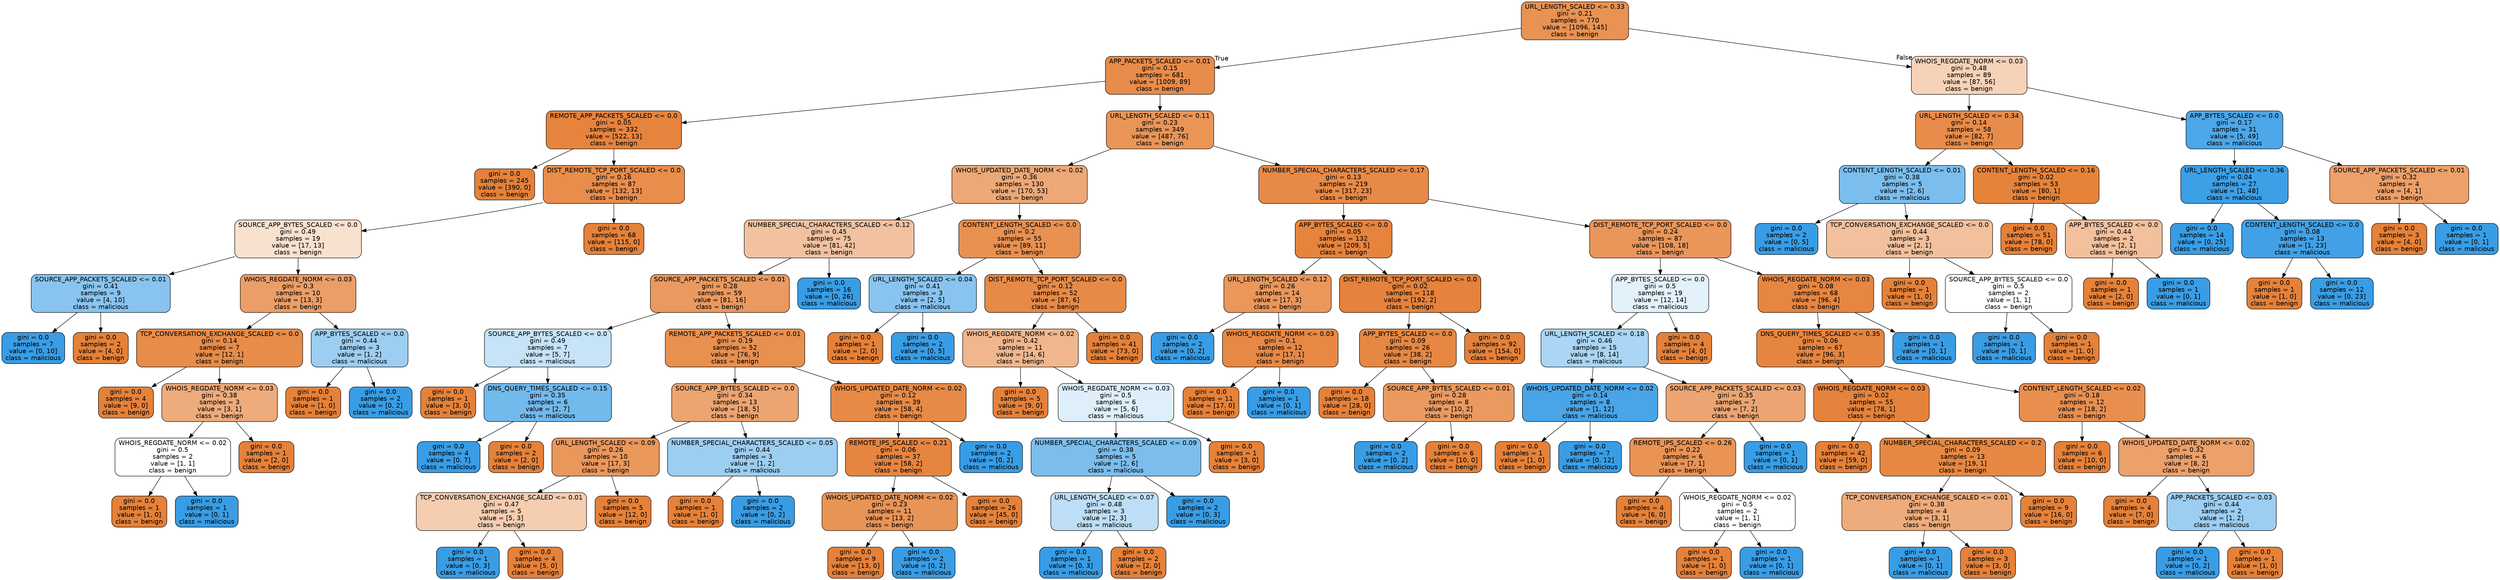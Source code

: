digraph Tree {
node [shape=box, style="filled, rounded", color="black", fontname=helvetica] ;
edge [fontname=helvetica] ;
0 [label="URL_LENGTH_SCALED <= 0.33\ngini = 0.21\nsamples = 770\nvalue = [1096, 145]\nclass = benign", fillcolor="#e89253"] ;
1 [label="APP_PACKETS_SCALED <= 0.01\ngini = 0.15\nsamples = 681\nvalue = [1009, 89]\nclass = benign", fillcolor="#e78c4a"] ;
0 -> 1 [labeldistance=2.5, labelangle=45, headlabel="True"] ;
2 [label="REMOTE_APP_PACKETS_SCALED <= 0.0\ngini = 0.05\nsamples = 332\nvalue = [522, 13]\nclass = benign", fillcolor="#e6843e"] ;
1 -> 2 ;
3 [label="gini = 0.0\nsamples = 245\nvalue = [390, 0]\nclass = benign", fillcolor="#e58139"] ;
2 -> 3 ;
4 [label="DIST_REMOTE_TCP_PORT_SCALED <= 0.0\ngini = 0.16\nsamples = 87\nvalue = [132, 13]\nclass = benign", fillcolor="#e88d4c"] ;
2 -> 4 ;
5 [label="SOURCE_APP_BYTES_SCALED <= 0.0\ngini = 0.49\nsamples = 19\nvalue = [17, 13]\nclass = benign", fillcolor="#f9e1d0"] ;
4 -> 5 ;
6 [label="SOURCE_APP_PACKETS_SCALED <= 0.01\ngini = 0.41\nsamples = 9\nvalue = [4, 10]\nclass = malicious", fillcolor="#88c4ef"] ;
5 -> 6 ;
7 [label="gini = 0.0\nsamples = 7\nvalue = [0, 10]\nclass = malicious", fillcolor="#399de5"] ;
6 -> 7 ;
8 [label="gini = 0.0\nsamples = 2\nvalue = [4, 0]\nclass = benign", fillcolor="#e58139"] ;
6 -> 8 ;
9 [label="WHOIS_REGDATE_NORM <= 0.03\ngini = 0.3\nsamples = 10\nvalue = [13, 3]\nclass = benign", fillcolor="#eb9e67"] ;
5 -> 9 ;
10 [label="TCP_CONVERSATION_EXCHANGE_SCALED <= 0.0\ngini = 0.14\nsamples = 7\nvalue = [12, 1]\nclass = benign", fillcolor="#e78c49"] ;
9 -> 10 ;
11 [label="gini = 0.0\nsamples = 4\nvalue = [9, 0]\nclass = benign", fillcolor="#e58139"] ;
10 -> 11 ;
12 [label="WHOIS_REGDATE_NORM <= 0.03\ngini = 0.38\nsamples = 3\nvalue = [3, 1]\nclass = benign", fillcolor="#eeab7b"] ;
10 -> 12 ;
13 [label="WHOIS_REGDATE_NORM <= 0.02\ngini = 0.5\nsamples = 2\nvalue = [1, 1]\nclass = benign", fillcolor="#ffffff"] ;
12 -> 13 ;
14 [label="gini = 0.0\nsamples = 1\nvalue = [1, 0]\nclass = benign", fillcolor="#e58139"] ;
13 -> 14 ;
15 [label="gini = 0.0\nsamples = 1\nvalue = [0, 1]\nclass = malicious", fillcolor="#399de5"] ;
13 -> 15 ;
16 [label="gini = 0.0\nsamples = 1\nvalue = [2, 0]\nclass = benign", fillcolor="#e58139"] ;
12 -> 16 ;
17 [label="APP_BYTES_SCALED <= 0.0\ngini = 0.44\nsamples = 3\nvalue = [1, 2]\nclass = malicious", fillcolor="#9ccef2"] ;
9 -> 17 ;
18 [label="gini = 0.0\nsamples = 1\nvalue = [1, 0]\nclass = benign", fillcolor="#e58139"] ;
17 -> 18 ;
19 [label="gini = 0.0\nsamples = 2\nvalue = [0, 2]\nclass = malicious", fillcolor="#399de5"] ;
17 -> 19 ;
20 [label="gini = 0.0\nsamples = 68\nvalue = [115, 0]\nclass = benign", fillcolor="#e58139"] ;
4 -> 20 ;
21 [label="URL_LENGTH_SCALED <= 0.11\ngini = 0.23\nsamples = 349\nvalue = [487, 76]\nclass = benign", fillcolor="#e99558"] ;
1 -> 21 ;
22 [label="WHOIS_UPDATED_DATE_NORM <= 0.02\ngini = 0.36\nsamples = 130\nvalue = [170, 53]\nclass = benign", fillcolor="#eda877"] ;
21 -> 22 ;
23 [label="NUMBER_SPECIAL_CHARACTERS_SCALED <= 0.12\ngini = 0.45\nsamples = 75\nvalue = [81, 42]\nclass = benign", fillcolor="#f2c2a0"] ;
22 -> 23 ;
24 [label="SOURCE_APP_PACKETS_SCALED <= 0.01\ngini = 0.28\nsamples = 59\nvalue = [81, 16]\nclass = benign", fillcolor="#ea9a60"] ;
23 -> 24 ;
25 [label="SOURCE_APP_BYTES_SCALED <= 0.0\ngini = 0.49\nsamples = 7\nvalue = [5, 7]\nclass = malicious", fillcolor="#c6e3f8"] ;
24 -> 25 ;
26 [label="gini = 0.0\nsamples = 1\nvalue = [3, 0]\nclass = benign", fillcolor="#e58139"] ;
25 -> 26 ;
27 [label="DNS_QUERY_TIMES_SCALED <= 0.15\ngini = 0.35\nsamples = 6\nvalue = [2, 7]\nclass = malicious", fillcolor="#72b9ec"] ;
25 -> 27 ;
28 [label="gini = 0.0\nsamples = 4\nvalue = [0, 7]\nclass = malicious", fillcolor="#399de5"] ;
27 -> 28 ;
29 [label="gini = 0.0\nsamples = 2\nvalue = [2, 0]\nclass = benign", fillcolor="#e58139"] ;
27 -> 29 ;
30 [label="REMOTE_APP_PACKETS_SCALED <= 0.01\ngini = 0.19\nsamples = 52\nvalue = [76, 9]\nclass = benign", fillcolor="#e89050"] ;
24 -> 30 ;
31 [label="SOURCE_APP_BYTES_SCALED <= 0.0\ngini = 0.34\nsamples = 13\nvalue = [18, 5]\nclass = benign", fillcolor="#eca470"] ;
30 -> 31 ;
32 [label="URL_LENGTH_SCALED <= 0.09\ngini = 0.26\nsamples = 10\nvalue = [17, 3]\nclass = benign", fillcolor="#ea975c"] ;
31 -> 32 ;
33 [label="TCP_CONVERSATION_EXCHANGE_SCALED <= 0.01\ngini = 0.47\nsamples = 5\nvalue = [5, 3]\nclass = benign", fillcolor="#f5cdb0"] ;
32 -> 33 ;
34 [label="gini = 0.0\nsamples = 1\nvalue = [0, 3]\nclass = malicious", fillcolor="#399de5"] ;
33 -> 34 ;
35 [label="gini = 0.0\nsamples = 4\nvalue = [5, 0]\nclass = benign", fillcolor="#e58139"] ;
33 -> 35 ;
36 [label="gini = 0.0\nsamples = 5\nvalue = [12, 0]\nclass = benign", fillcolor="#e58139"] ;
32 -> 36 ;
37 [label="NUMBER_SPECIAL_CHARACTERS_SCALED <= 0.05\ngini = 0.44\nsamples = 3\nvalue = [1, 2]\nclass = malicious", fillcolor="#9ccef2"] ;
31 -> 37 ;
38 [label="gini = 0.0\nsamples = 1\nvalue = [1, 0]\nclass = benign", fillcolor="#e58139"] ;
37 -> 38 ;
39 [label="gini = 0.0\nsamples = 2\nvalue = [0, 2]\nclass = malicious", fillcolor="#399de5"] ;
37 -> 39 ;
40 [label="WHOIS_UPDATED_DATE_NORM <= 0.02\ngini = 0.12\nsamples = 39\nvalue = [58, 4]\nclass = benign", fillcolor="#e78a47"] ;
30 -> 40 ;
41 [label="REMOTE_IPS_SCALED <= 0.21\ngini = 0.06\nsamples = 37\nvalue = [58, 2]\nclass = benign", fillcolor="#e68540"] ;
40 -> 41 ;
42 [label="WHOIS_UPDATED_DATE_NORM <= 0.02\ngini = 0.23\nsamples = 11\nvalue = [13, 2]\nclass = benign", fillcolor="#e99457"] ;
41 -> 42 ;
43 [label="gini = 0.0\nsamples = 9\nvalue = [13, 0]\nclass = benign", fillcolor="#e58139"] ;
42 -> 43 ;
44 [label="gini = 0.0\nsamples = 2\nvalue = [0, 2]\nclass = malicious", fillcolor="#399de5"] ;
42 -> 44 ;
45 [label="gini = 0.0\nsamples = 26\nvalue = [45, 0]\nclass = benign", fillcolor="#e58139"] ;
41 -> 45 ;
46 [label="gini = 0.0\nsamples = 2\nvalue = [0, 2]\nclass = malicious", fillcolor="#399de5"] ;
40 -> 46 ;
47 [label="gini = 0.0\nsamples = 16\nvalue = [0, 26]\nclass = malicious", fillcolor="#399de5"] ;
23 -> 47 ;
48 [label="CONTENT_LENGTH_SCALED <= 0.0\ngini = 0.2\nsamples = 55\nvalue = [89, 11]\nclass = benign", fillcolor="#e89151"] ;
22 -> 48 ;
49 [label="URL_LENGTH_SCALED <= 0.04\ngini = 0.41\nsamples = 3\nvalue = [2, 5]\nclass = malicious", fillcolor="#88c4ef"] ;
48 -> 49 ;
50 [label="gini = 0.0\nsamples = 1\nvalue = [2, 0]\nclass = benign", fillcolor="#e58139"] ;
49 -> 50 ;
51 [label="gini = 0.0\nsamples = 2\nvalue = [0, 5]\nclass = malicious", fillcolor="#399de5"] ;
49 -> 51 ;
52 [label="DIST_REMOTE_TCP_PORT_SCALED <= 0.0\ngini = 0.12\nsamples = 52\nvalue = [87, 6]\nclass = benign", fillcolor="#e78a47"] ;
48 -> 52 ;
53 [label="WHOIS_REGDATE_NORM <= 0.02\ngini = 0.42\nsamples = 11\nvalue = [14, 6]\nclass = benign", fillcolor="#f0b78e"] ;
52 -> 53 ;
54 [label="gini = 0.0\nsamples = 5\nvalue = [9, 0]\nclass = benign", fillcolor="#e58139"] ;
53 -> 54 ;
55 [label="WHOIS_REGDATE_NORM <= 0.03\ngini = 0.5\nsamples = 6\nvalue = [5, 6]\nclass = malicious", fillcolor="#deeffb"] ;
53 -> 55 ;
56 [label="NUMBER_SPECIAL_CHARACTERS_SCALED <= 0.09\ngini = 0.38\nsamples = 5\nvalue = [2, 6]\nclass = malicious", fillcolor="#7bbeee"] ;
55 -> 56 ;
57 [label="URL_LENGTH_SCALED <= 0.07\ngini = 0.48\nsamples = 3\nvalue = [2, 3]\nclass = malicious", fillcolor="#bddef6"] ;
56 -> 57 ;
58 [label="gini = 0.0\nsamples = 1\nvalue = [0, 3]\nclass = malicious", fillcolor="#399de5"] ;
57 -> 58 ;
59 [label="gini = 0.0\nsamples = 2\nvalue = [2, 0]\nclass = benign", fillcolor="#e58139"] ;
57 -> 59 ;
60 [label="gini = 0.0\nsamples = 2\nvalue = [0, 3]\nclass = malicious", fillcolor="#399de5"] ;
56 -> 60 ;
61 [label="gini = 0.0\nsamples = 1\nvalue = [3, 0]\nclass = benign", fillcolor="#e58139"] ;
55 -> 61 ;
62 [label="gini = 0.0\nsamples = 41\nvalue = [73, 0]\nclass = benign", fillcolor="#e58139"] ;
52 -> 62 ;
63 [label="NUMBER_SPECIAL_CHARACTERS_SCALED <= 0.17\ngini = 0.13\nsamples = 219\nvalue = [317, 23]\nclass = benign", fillcolor="#e78a47"] ;
21 -> 63 ;
64 [label="APP_BYTES_SCALED <= 0.0\ngini = 0.05\nsamples = 132\nvalue = [209, 5]\nclass = benign", fillcolor="#e6843e"] ;
63 -> 64 ;
65 [label="URL_LENGTH_SCALED <= 0.12\ngini = 0.26\nsamples = 14\nvalue = [17, 3]\nclass = benign", fillcolor="#ea975c"] ;
64 -> 65 ;
66 [label="gini = 0.0\nsamples = 2\nvalue = [0, 2]\nclass = malicious", fillcolor="#399de5"] ;
65 -> 66 ;
67 [label="WHOIS_REGDATE_NORM <= 0.03\ngini = 0.1\nsamples = 12\nvalue = [17, 1]\nclass = benign", fillcolor="#e78845"] ;
65 -> 67 ;
68 [label="gini = 0.0\nsamples = 11\nvalue = [17, 0]\nclass = benign", fillcolor="#e58139"] ;
67 -> 68 ;
69 [label="gini = 0.0\nsamples = 1\nvalue = [0, 1]\nclass = malicious", fillcolor="#399de5"] ;
67 -> 69 ;
70 [label="DIST_REMOTE_TCP_PORT_SCALED <= 0.0\ngini = 0.02\nsamples = 118\nvalue = [192, 2]\nclass = benign", fillcolor="#e5823b"] ;
64 -> 70 ;
71 [label="APP_BYTES_SCALED <= 0.0\ngini = 0.09\nsamples = 26\nvalue = [38, 2]\nclass = benign", fillcolor="#e68843"] ;
70 -> 71 ;
72 [label="gini = 0.0\nsamples = 18\nvalue = [28, 0]\nclass = benign", fillcolor="#e58139"] ;
71 -> 72 ;
73 [label="SOURCE_APP_BYTES_SCALED <= 0.01\ngini = 0.28\nsamples = 8\nvalue = [10, 2]\nclass = benign", fillcolor="#ea9a61"] ;
71 -> 73 ;
74 [label="gini = 0.0\nsamples = 2\nvalue = [0, 2]\nclass = malicious", fillcolor="#399de5"] ;
73 -> 74 ;
75 [label="gini = 0.0\nsamples = 6\nvalue = [10, 0]\nclass = benign", fillcolor="#e58139"] ;
73 -> 75 ;
76 [label="gini = 0.0\nsamples = 92\nvalue = [154, 0]\nclass = benign", fillcolor="#e58139"] ;
70 -> 76 ;
77 [label="DIST_REMOTE_TCP_PORT_SCALED <= 0.0\ngini = 0.24\nsamples = 87\nvalue = [108, 18]\nclass = benign", fillcolor="#e9965a"] ;
63 -> 77 ;
78 [label="APP_BYTES_SCALED <= 0.0\ngini = 0.5\nsamples = 19\nvalue = [12, 14]\nclass = malicious", fillcolor="#e3f1fb"] ;
77 -> 78 ;
79 [label="URL_LENGTH_SCALED <= 0.18\ngini = 0.46\nsamples = 15\nvalue = [8, 14]\nclass = malicious", fillcolor="#aad5f4"] ;
78 -> 79 ;
80 [label="WHOIS_UPDATED_DATE_NORM <= 0.02\ngini = 0.14\nsamples = 8\nvalue = [1, 12]\nclass = malicious", fillcolor="#49a5e7"] ;
79 -> 80 ;
81 [label="gini = 0.0\nsamples = 1\nvalue = [1, 0]\nclass = benign", fillcolor="#e58139"] ;
80 -> 81 ;
82 [label="gini = 0.0\nsamples = 7\nvalue = [0, 12]\nclass = malicious", fillcolor="#399de5"] ;
80 -> 82 ;
83 [label="SOURCE_APP_PACKETS_SCALED <= 0.03\ngini = 0.35\nsamples = 7\nvalue = [7, 2]\nclass = benign", fillcolor="#eca572"] ;
79 -> 83 ;
84 [label="REMOTE_IPS_SCALED <= 0.26\ngini = 0.22\nsamples = 6\nvalue = [7, 1]\nclass = benign", fillcolor="#e99355"] ;
83 -> 84 ;
85 [label="gini = 0.0\nsamples = 4\nvalue = [6, 0]\nclass = benign", fillcolor="#e58139"] ;
84 -> 85 ;
86 [label="WHOIS_REGDATE_NORM <= 0.02\ngini = 0.5\nsamples = 2\nvalue = [1, 1]\nclass = benign", fillcolor="#ffffff"] ;
84 -> 86 ;
87 [label="gini = 0.0\nsamples = 1\nvalue = [1, 0]\nclass = benign", fillcolor="#e58139"] ;
86 -> 87 ;
88 [label="gini = 0.0\nsamples = 1\nvalue = [0, 1]\nclass = malicious", fillcolor="#399de5"] ;
86 -> 88 ;
89 [label="gini = 0.0\nsamples = 1\nvalue = [0, 1]\nclass = malicious", fillcolor="#399de5"] ;
83 -> 89 ;
90 [label="gini = 0.0\nsamples = 4\nvalue = [4, 0]\nclass = benign", fillcolor="#e58139"] ;
78 -> 90 ;
91 [label="WHOIS_REGDATE_NORM <= 0.03\ngini = 0.08\nsamples = 68\nvalue = [96, 4]\nclass = benign", fillcolor="#e68641"] ;
77 -> 91 ;
92 [label="DNS_QUERY_TIMES_SCALED <= 0.35\ngini = 0.06\nsamples = 67\nvalue = [96, 3]\nclass = benign", fillcolor="#e6853f"] ;
91 -> 92 ;
93 [label="WHOIS_REGDATE_NORM <= 0.03\ngini = 0.02\nsamples = 55\nvalue = [78, 1]\nclass = benign", fillcolor="#e5833c"] ;
92 -> 93 ;
94 [label="gini = 0.0\nsamples = 42\nvalue = [59, 0]\nclass = benign", fillcolor="#e58139"] ;
93 -> 94 ;
95 [label="NUMBER_SPECIAL_CHARACTERS_SCALED <= 0.2\ngini = 0.09\nsamples = 13\nvalue = [19, 1]\nclass = benign", fillcolor="#e68843"] ;
93 -> 95 ;
96 [label="TCP_CONVERSATION_EXCHANGE_SCALED <= 0.01\ngini = 0.38\nsamples = 4\nvalue = [3, 1]\nclass = benign", fillcolor="#eeab7b"] ;
95 -> 96 ;
97 [label="gini = 0.0\nsamples = 1\nvalue = [0, 1]\nclass = malicious", fillcolor="#399de5"] ;
96 -> 97 ;
98 [label="gini = 0.0\nsamples = 3\nvalue = [3, 0]\nclass = benign", fillcolor="#e58139"] ;
96 -> 98 ;
99 [label="gini = 0.0\nsamples = 9\nvalue = [16, 0]\nclass = benign", fillcolor="#e58139"] ;
95 -> 99 ;
100 [label="CONTENT_LENGTH_SCALED <= 0.02\ngini = 0.18\nsamples = 12\nvalue = [18, 2]\nclass = benign", fillcolor="#e88f4f"] ;
92 -> 100 ;
101 [label="gini = 0.0\nsamples = 6\nvalue = [10, 0]\nclass = benign", fillcolor="#e58139"] ;
100 -> 101 ;
102 [label="WHOIS_UPDATED_DATE_NORM <= 0.02\ngini = 0.32\nsamples = 6\nvalue = [8, 2]\nclass = benign", fillcolor="#eca06a"] ;
100 -> 102 ;
103 [label="gini = 0.0\nsamples = 4\nvalue = [7, 0]\nclass = benign", fillcolor="#e58139"] ;
102 -> 103 ;
104 [label="APP_PACKETS_SCALED <= 0.03\ngini = 0.44\nsamples = 2\nvalue = [1, 2]\nclass = malicious", fillcolor="#9ccef2"] ;
102 -> 104 ;
105 [label="gini = 0.0\nsamples = 1\nvalue = [0, 2]\nclass = malicious", fillcolor="#399de5"] ;
104 -> 105 ;
106 [label="gini = 0.0\nsamples = 1\nvalue = [1, 0]\nclass = benign", fillcolor="#e58139"] ;
104 -> 106 ;
107 [label="gini = 0.0\nsamples = 1\nvalue = [0, 1]\nclass = malicious", fillcolor="#399de5"] ;
91 -> 107 ;
108 [label="WHOIS_REGDATE_NORM <= 0.03\ngini = 0.48\nsamples = 89\nvalue = [87, 56]\nclass = benign", fillcolor="#f6d2b8"] ;
0 -> 108 [labeldistance=2.5, labelangle=-45, headlabel="False"] ;
109 [label="URL_LENGTH_SCALED <= 0.34\ngini = 0.14\nsamples = 58\nvalue = [82, 7]\nclass = benign", fillcolor="#e78c4a"] ;
108 -> 109 ;
110 [label="CONTENT_LENGTH_SCALED <= 0.01\ngini = 0.38\nsamples = 5\nvalue = [2, 6]\nclass = malicious", fillcolor="#7bbeee"] ;
109 -> 110 ;
111 [label="gini = 0.0\nsamples = 2\nvalue = [0, 5]\nclass = malicious", fillcolor="#399de5"] ;
110 -> 111 ;
112 [label="TCP_CONVERSATION_EXCHANGE_SCALED <= 0.0\ngini = 0.44\nsamples = 3\nvalue = [2, 1]\nclass = benign", fillcolor="#f2c09c"] ;
110 -> 112 ;
113 [label="gini = 0.0\nsamples = 1\nvalue = [1, 0]\nclass = benign", fillcolor="#e58139"] ;
112 -> 113 ;
114 [label="SOURCE_APP_BYTES_SCALED <= 0.0\ngini = 0.5\nsamples = 2\nvalue = [1, 1]\nclass = benign", fillcolor="#ffffff"] ;
112 -> 114 ;
115 [label="gini = 0.0\nsamples = 1\nvalue = [0, 1]\nclass = malicious", fillcolor="#399de5"] ;
114 -> 115 ;
116 [label="gini = 0.0\nsamples = 1\nvalue = [1, 0]\nclass = benign", fillcolor="#e58139"] ;
114 -> 116 ;
117 [label="CONTENT_LENGTH_SCALED <= 0.16\ngini = 0.02\nsamples = 53\nvalue = [80, 1]\nclass = benign", fillcolor="#e5833b"] ;
109 -> 117 ;
118 [label="gini = 0.0\nsamples = 51\nvalue = [78, 0]\nclass = benign", fillcolor="#e58139"] ;
117 -> 118 ;
119 [label="APP_BYTES_SCALED <= 0.0\ngini = 0.44\nsamples = 2\nvalue = [2, 1]\nclass = benign", fillcolor="#f2c09c"] ;
117 -> 119 ;
120 [label="gini = 0.0\nsamples = 1\nvalue = [2, 0]\nclass = benign", fillcolor="#e58139"] ;
119 -> 120 ;
121 [label="gini = 0.0\nsamples = 1\nvalue = [0, 1]\nclass = malicious", fillcolor="#399de5"] ;
119 -> 121 ;
122 [label="APP_BYTES_SCALED <= 0.0\ngini = 0.17\nsamples = 31\nvalue = [5, 49]\nclass = malicious", fillcolor="#4da7e8"] ;
108 -> 122 ;
123 [label="URL_LENGTH_SCALED <= 0.36\ngini = 0.04\nsamples = 27\nvalue = [1, 48]\nclass = malicious", fillcolor="#3d9fe6"] ;
122 -> 123 ;
124 [label="gini = 0.0\nsamples = 14\nvalue = [0, 25]\nclass = malicious", fillcolor="#399de5"] ;
123 -> 124 ;
125 [label="CONTENT_LENGTH_SCALED <= 0.0\ngini = 0.08\nsamples = 13\nvalue = [1, 23]\nclass = malicious", fillcolor="#42a1e6"] ;
123 -> 125 ;
126 [label="gini = 0.0\nsamples = 1\nvalue = [1, 0]\nclass = benign", fillcolor="#e58139"] ;
125 -> 126 ;
127 [label="gini = 0.0\nsamples = 12\nvalue = [0, 23]\nclass = malicious", fillcolor="#399de5"] ;
125 -> 127 ;
128 [label="SOURCE_APP_PACKETS_SCALED <= 0.01\ngini = 0.32\nsamples = 4\nvalue = [4, 1]\nclass = benign", fillcolor="#eca06a"] ;
122 -> 128 ;
129 [label="gini = 0.0\nsamples = 3\nvalue = [4, 0]\nclass = benign", fillcolor="#e58139"] ;
128 -> 129 ;
130 [label="gini = 0.0\nsamples = 1\nvalue = [0, 1]\nclass = malicious", fillcolor="#399de5"] ;
128 -> 130 ;
}